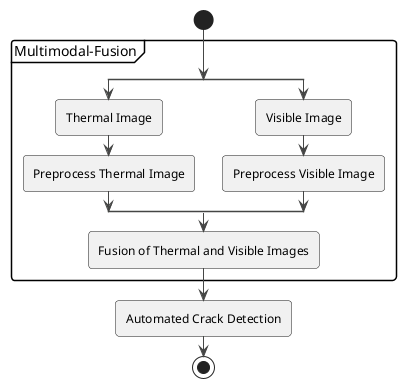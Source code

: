 
@startuml thermal-segmentation

!theme vibrant

' title 
' <i>LeManchot-Analysis</i>
' Fusion of Thermal and Visible Images
' to Enhance the Inspection of Pavements
' end title

' group Pre-Aligned Coupled Multimodal Data

start

partition Multimodal-Fusion {
    split
        :Thermal Image;
        :Preprocess Thermal Image;
    split again
        :Visible Image;
        :Preprocess Visible Image;
    end split

    :Fusion of Thermal and Visible Images;
}

:Automated Crack Detection;

stop

@enduml